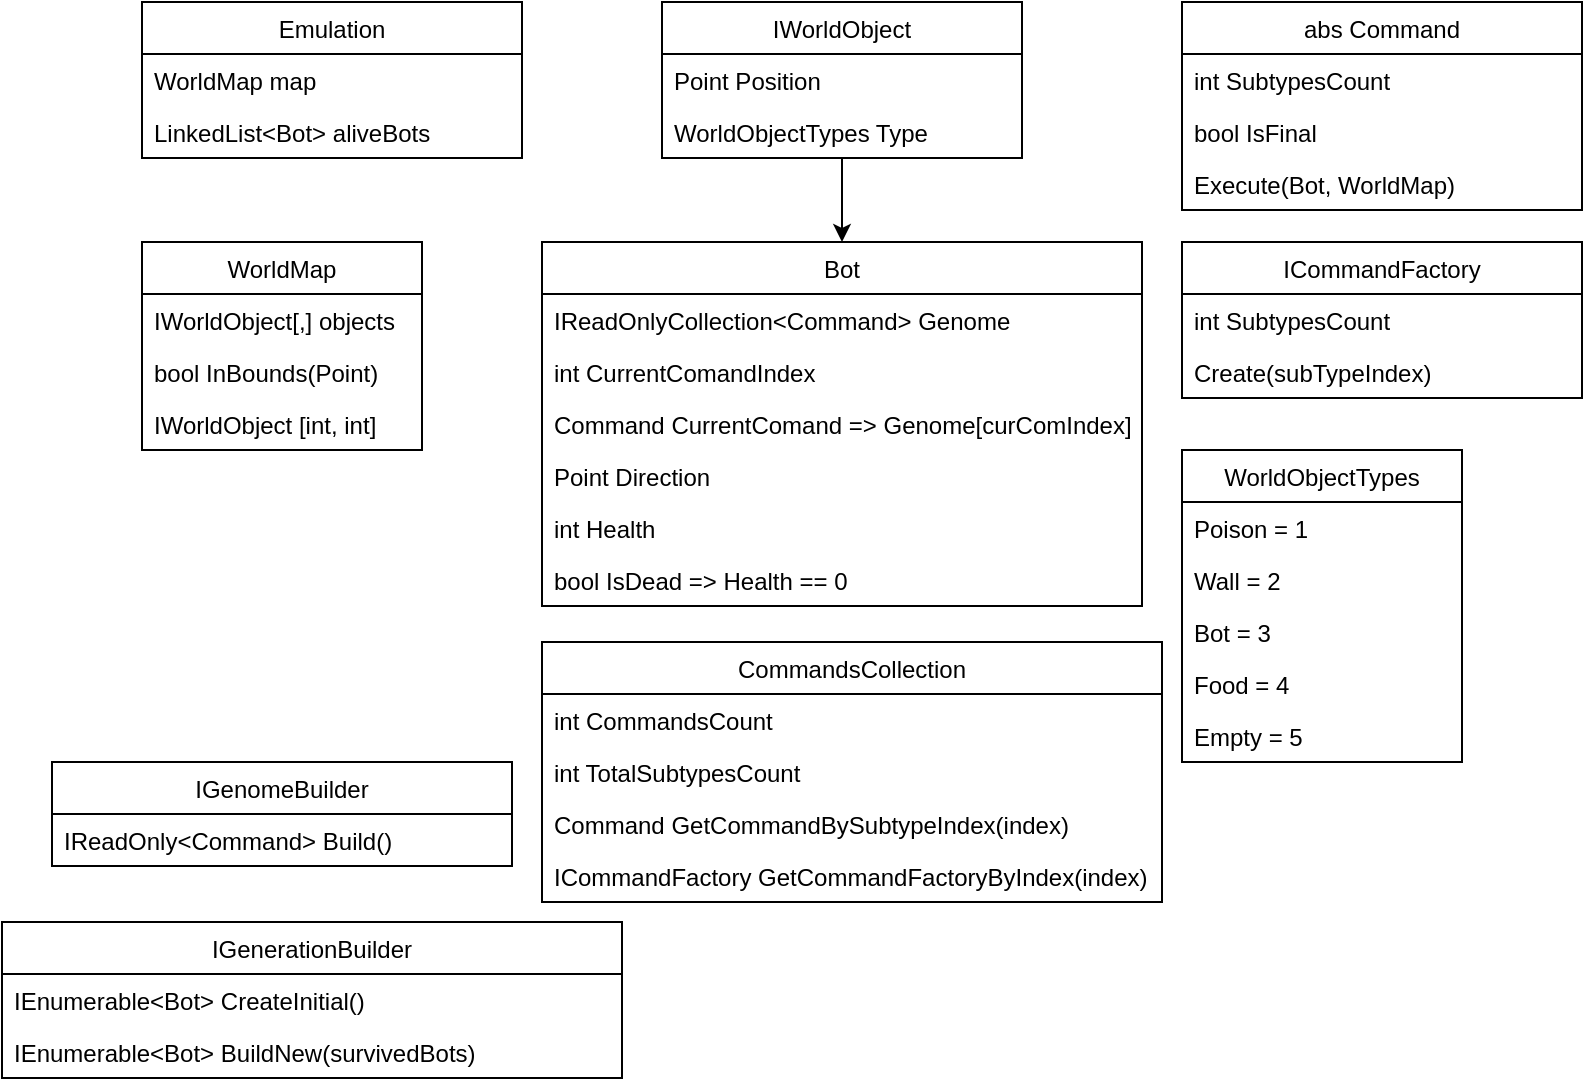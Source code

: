 <mxfile version="13.5.1" type="device"><diagram id="Khcbyfan9JoKswTuRXxw" name="Emulation"><mxGraphModel dx="764" dy="359" grid="1" gridSize="10" guides="1" tooltips="1" connect="1" arrows="1" fold="1" page="1" pageScale="1" pageWidth="827" pageHeight="1169" math="0" shadow="0"><root><mxCell id="0"/><mxCell id="1" parent="0"/><mxCell id="8cavNWb1Z9E1jgTCV3Lk-1" value="Emulation" style="swimlane;fontStyle=0;childLayout=stackLayout;horizontal=1;startSize=26;fillColor=none;horizontalStack=0;resizeParent=1;resizeParentMax=0;resizeLast=0;collapsible=1;marginBottom=0;" parent="1" vertex="1"><mxGeometry x="80" y="40" width="190" height="78" as="geometry"/></mxCell><mxCell id="8cavNWb1Z9E1jgTCV3Lk-2" value="WorldMap map" style="text;strokeColor=none;fillColor=none;align=left;verticalAlign=top;spacingLeft=4;spacingRight=4;overflow=hidden;rotatable=0;points=[[0,0.5],[1,0.5]];portConstraint=eastwest;" parent="8cavNWb1Z9E1jgTCV3Lk-1" vertex="1"><mxGeometry y="26" width="190" height="26" as="geometry"/></mxCell><mxCell id="8cavNWb1Z9E1jgTCV3Lk-4" value="LinkedList&lt;Bot&gt; aliveBots" style="text;strokeColor=none;fillColor=none;align=left;verticalAlign=top;spacingLeft=4;spacingRight=4;overflow=hidden;rotatable=0;points=[[0,0.5],[1,0.5]];portConstraint=eastwest;" parent="8cavNWb1Z9E1jgTCV3Lk-1" vertex="1"><mxGeometry y="52" width="190" height="26" as="geometry"/></mxCell><mxCell id="8cavNWb1Z9E1jgTCV3Lk-34" style="edgeStyle=orthogonalEdgeStyle;rounded=0;orthogonalLoop=1;jettySize=auto;html=1;entryX=0.5;entryY=0;entryDx=0;entryDy=0;" parent="1" source="8cavNWb1Z9E1jgTCV3Lk-26" target="8cavNWb1Z9E1jgTCV3Lk-5" edge="1"><mxGeometry relative="1" as="geometry"/></mxCell><mxCell id="3pf6KVUqQa_ryW4OPVbg-1" value="WorldMap" style="swimlane;fontStyle=0;childLayout=stackLayout;horizontal=1;startSize=26;fillColor=none;horizontalStack=0;resizeParent=1;resizeParentMax=0;resizeLast=0;collapsible=1;marginBottom=0;" vertex="1" parent="1"><mxGeometry x="80" y="160" width="140" height="104" as="geometry"/></mxCell><mxCell id="3pf6KVUqQa_ryW4OPVbg-2" value="IWorldObject[,] objects" style="text;strokeColor=none;fillColor=none;align=left;verticalAlign=top;spacingLeft=4;spacingRight=4;overflow=hidden;rotatable=0;points=[[0,0.5],[1,0.5]];portConstraint=eastwest;" vertex="1" parent="3pf6KVUqQa_ryW4OPVbg-1"><mxGeometry y="26" width="140" height="26" as="geometry"/></mxCell><mxCell id="3pf6KVUqQa_ryW4OPVbg-4" value="bool InBounds(Point)" style="text;strokeColor=none;fillColor=none;align=left;verticalAlign=top;spacingLeft=4;spacingRight=4;overflow=hidden;rotatable=0;points=[[0,0.5],[1,0.5]];portConstraint=eastwest;" vertex="1" parent="3pf6KVUqQa_ryW4OPVbg-1"><mxGeometry y="52" width="140" height="26" as="geometry"/></mxCell><mxCell id="3pf6KVUqQa_ryW4OPVbg-24" value="IWorldObject [int, int]" style="text;strokeColor=none;fillColor=none;align=left;verticalAlign=top;spacingLeft=4;spacingRight=4;overflow=hidden;rotatable=0;points=[[0,0.5],[1,0.5]];portConstraint=eastwest;" vertex="1" parent="3pf6KVUqQa_ryW4OPVbg-1"><mxGeometry y="78" width="140" height="26" as="geometry"/></mxCell><mxCell id="8cavNWb1Z9E1jgTCV3Lk-26" value="IWorldObject" style="swimlane;fontStyle=0;childLayout=stackLayout;horizontal=1;startSize=26;fillColor=none;horizontalStack=0;resizeParent=1;resizeParentMax=0;resizeLast=0;collapsible=1;marginBottom=0;" parent="1" vertex="1"><mxGeometry x="340" y="40" width="180" height="78" as="geometry"/></mxCell><mxCell id="8cavNWb1Z9E1jgTCV3Lk-27" value="Point Position" style="text;strokeColor=none;fillColor=none;align=left;verticalAlign=top;spacingLeft=4;spacingRight=4;overflow=hidden;rotatable=0;points=[[0,0.5],[1,0.5]];portConstraint=eastwest;" parent="8cavNWb1Z9E1jgTCV3Lk-26" vertex="1"><mxGeometry y="26" width="180" height="26" as="geometry"/></mxCell><mxCell id="8cavNWb1Z9E1jgTCV3Lk-35" value="WorldObjectTypes Type" style="text;strokeColor=none;fillColor=none;align=left;verticalAlign=top;spacingLeft=4;spacingRight=4;overflow=hidden;rotatable=0;points=[[0,0.5],[1,0.5]];portConstraint=eastwest;" parent="8cavNWb1Z9E1jgTCV3Lk-26" vertex="1"><mxGeometry y="52" width="180" height="26" as="geometry"/></mxCell><mxCell id="8cavNWb1Z9E1jgTCV3Lk-17" value="abs Command" style="swimlane;fontStyle=0;childLayout=stackLayout;horizontal=1;startSize=26;fillColor=none;horizontalStack=0;resizeParent=1;resizeParentMax=0;resizeLast=0;collapsible=1;marginBottom=0;" parent="1" vertex="1"><mxGeometry x="600" y="40" width="200" height="104" as="geometry"/></mxCell><mxCell id="8cavNWb1Z9E1jgTCV3Lk-18" value="int SubtypesCount" style="text;strokeColor=none;fillColor=none;align=left;verticalAlign=top;spacingLeft=4;spacingRight=4;overflow=hidden;rotatable=0;points=[[0,0.5],[1,0.5]];portConstraint=eastwest;" parent="8cavNWb1Z9E1jgTCV3Lk-17" vertex="1"><mxGeometry y="26" width="200" height="26" as="geometry"/></mxCell><mxCell id="8cavNWb1Z9E1jgTCV3Lk-19" value="bool IsFinal" style="text;strokeColor=none;fillColor=none;align=left;verticalAlign=top;spacingLeft=4;spacingRight=4;overflow=hidden;rotatable=0;points=[[0,0.5],[1,0.5]];portConstraint=eastwest;" parent="8cavNWb1Z9E1jgTCV3Lk-17" vertex="1"><mxGeometry y="52" width="200" height="26" as="geometry"/></mxCell><mxCell id="8cavNWb1Z9E1jgTCV3Lk-36" value="Execute(Bot, WorldMap)" style="text;strokeColor=none;fillColor=none;align=left;verticalAlign=top;spacingLeft=4;spacingRight=4;overflow=hidden;rotatable=0;points=[[0,0.5],[1,0.5]];portConstraint=eastwest;" parent="8cavNWb1Z9E1jgTCV3Lk-17" vertex="1"><mxGeometry y="78" width="200" height="26" as="geometry"/></mxCell><mxCell id="8cavNWb1Z9E1jgTCV3Lk-5" value="Bot" style="swimlane;fontStyle=0;childLayout=stackLayout;horizontal=1;startSize=26;fillColor=none;horizontalStack=0;resizeParent=1;resizeParentMax=0;resizeLast=0;collapsible=1;marginBottom=0;" parent="1" vertex="1"><mxGeometry x="280" y="160" width="300" height="182" as="geometry"/></mxCell><mxCell id="8cavNWb1Z9E1jgTCV3Lk-7" value="IReadOnlyCollection&lt;Command&gt; Genome" style="text;strokeColor=none;fillColor=none;align=left;verticalAlign=top;spacingLeft=4;spacingRight=4;overflow=hidden;rotatable=0;points=[[0,0.5],[1,0.5]];portConstraint=eastwest;" parent="8cavNWb1Z9E1jgTCV3Lk-5" vertex="1"><mxGeometry y="26" width="300" height="26" as="geometry"/></mxCell><mxCell id="8cavNWb1Z9E1jgTCV3Lk-8" value="int CurrentComandIndex" style="text;strokeColor=none;fillColor=none;align=left;verticalAlign=top;spacingLeft=4;spacingRight=4;overflow=hidden;rotatable=0;points=[[0,0.5],[1,0.5]];portConstraint=eastwest;" parent="8cavNWb1Z9E1jgTCV3Lk-5" vertex="1"><mxGeometry y="52" width="300" height="26" as="geometry"/></mxCell><mxCell id="8cavNWb1Z9E1jgTCV3Lk-23" value="Command CurrentComand =&gt; Genome[curComIndex]" style="text;strokeColor=none;fillColor=none;align=left;verticalAlign=top;spacingLeft=4;spacingRight=4;overflow=hidden;rotatable=0;points=[[0,0.5],[1,0.5]];portConstraint=eastwest;" parent="8cavNWb1Z9E1jgTCV3Lk-5" vertex="1"><mxGeometry y="78" width="300" height="26" as="geometry"/></mxCell><mxCell id="8cavNWb1Z9E1jgTCV3Lk-24" value="Point Direction" style="text;strokeColor=none;fillColor=none;align=left;verticalAlign=top;spacingLeft=4;spacingRight=4;overflow=hidden;rotatable=0;points=[[0,0.5],[1,0.5]];portConstraint=eastwest;" parent="8cavNWb1Z9E1jgTCV3Lk-5" vertex="1"><mxGeometry y="104" width="300" height="26" as="geometry"/></mxCell><mxCell id="8cavNWb1Z9E1jgTCV3Lk-25" value="int Health" style="text;strokeColor=none;fillColor=none;align=left;verticalAlign=top;spacingLeft=4;spacingRight=4;overflow=hidden;rotatable=0;points=[[0,0.5],[1,0.5]];portConstraint=eastwest;" parent="8cavNWb1Z9E1jgTCV3Lk-5" vertex="1"><mxGeometry y="130" width="300" height="26" as="geometry"/></mxCell><mxCell id="8cavNWb1Z9E1jgTCV3Lk-37" value="bool IsDead =&gt; Health == 0" style="text;strokeColor=none;fillColor=none;align=left;verticalAlign=top;spacingLeft=4;spacingRight=4;overflow=hidden;rotatable=0;points=[[0,0.5],[1,0.5]];portConstraint=eastwest;" parent="8cavNWb1Z9E1jgTCV3Lk-5" vertex="1"><mxGeometry y="156" width="300" height="26" as="geometry"/></mxCell><mxCell id="3pf6KVUqQa_ryW4OPVbg-19" value="ICommandFactory" style="swimlane;fontStyle=0;childLayout=stackLayout;horizontal=1;startSize=26;fillColor=none;horizontalStack=0;resizeParent=1;resizeParentMax=0;resizeLast=0;collapsible=1;marginBottom=0;" vertex="1" parent="1"><mxGeometry x="600" y="160" width="200" height="78" as="geometry"/></mxCell><mxCell id="3pf6KVUqQa_ryW4OPVbg-20" value="int SubtypesCount" style="text;strokeColor=none;fillColor=none;align=left;verticalAlign=top;spacingLeft=4;spacingRight=4;overflow=hidden;rotatable=0;points=[[0,0.5],[1,0.5]];portConstraint=eastwest;" vertex="1" parent="3pf6KVUqQa_ryW4OPVbg-19"><mxGeometry y="26" width="200" height="26" as="geometry"/></mxCell><mxCell id="3pf6KVUqQa_ryW4OPVbg-21" value="Create(subTypeIndex)" style="text;strokeColor=none;fillColor=none;align=left;verticalAlign=top;spacingLeft=4;spacingRight=4;overflow=hidden;rotatable=0;points=[[0,0.5],[1,0.5]];portConstraint=eastwest;" vertex="1" parent="3pf6KVUqQa_ryW4OPVbg-19"><mxGeometry y="52" width="200" height="26" as="geometry"/></mxCell><mxCell id="3pf6KVUqQa_ryW4OPVbg-12" value="CommandsCollection" style="swimlane;fontStyle=0;childLayout=stackLayout;horizontal=1;startSize=26;fillColor=none;horizontalStack=0;resizeParent=1;resizeParentMax=0;resizeLast=0;collapsible=1;marginBottom=0;" vertex="1" parent="1"><mxGeometry x="280" y="360" width="310" height="130" as="geometry"/></mxCell><mxCell id="3pf6KVUqQa_ryW4OPVbg-16" value="int CommandsCount" style="text;strokeColor=none;fillColor=none;align=left;verticalAlign=top;spacingLeft=4;spacingRight=4;overflow=hidden;rotatable=0;points=[[0,0.5],[1,0.5]];portConstraint=eastwest;" vertex="1" parent="3pf6KVUqQa_ryW4OPVbg-12"><mxGeometry y="26" width="310" height="26" as="geometry"/></mxCell><mxCell id="3pf6KVUqQa_ryW4OPVbg-17" value="int TotalSubtypesCount" style="text;strokeColor=none;fillColor=none;align=left;verticalAlign=top;spacingLeft=4;spacingRight=4;overflow=hidden;rotatable=0;points=[[0,0.5],[1,0.5]];portConstraint=eastwest;" vertex="1" parent="3pf6KVUqQa_ryW4OPVbg-12"><mxGeometry y="52" width="310" height="26" as="geometry"/></mxCell><mxCell id="3pf6KVUqQa_ryW4OPVbg-18" value="Command GetCommandBySubtypeIndex(index)" style="text;strokeColor=none;fillColor=none;align=left;verticalAlign=top;spacingLeft=4;spacingRight=4;overflow=hidden;rotatable=0;points=[[0,0.5],[1,0.5]];portConstraint=eastwest;" vertex="1" parent="3pf6KVUqQa_ryW4OPVbg-12"><mxGeometry y="78" width="310" height="26" as="geometry"/></mxCell><mxCell id="3pf6KVUqQa_ryW4OPVbg-23" value="ICommandFactory GetCommandFactoryByIndex(index)" style="text;strokeColor=none;fillColor=none;align=left;verticalAlign=top;spacingLeft=4;spacingRight=4;overflow=hidden;rotatable=0;points=[[0,0.5],[1,0.5]];portConstraint=eastwest;" vertex="1" parent="3pf6KVUqQa_ryW4OPVbg-12"><mxGeometry y="104" width="310" height="26" as="geometry"/></mxCell><mxCell id="8cavNWb1Z9E1jgTCV3Lk-41" value="WorldObjectTypes" style="swimlane;fontStyle=0;childLayout=stackLayout;horizontal=1;startSize=26;fillColor=none;horizontalStack=0;resizeParent=1;resizeParentMax=0;resizeLast=0;collapsible=1;marginBottom=0;" parent="1" vertex="1"><mxGeometry x="600" y="264" width="140" height="156" as="geometry"/></mxCell><mxCell id="8cavNWb1Z9E1jgTCV3Lk-42" value="Poison = 1" style="text;strokeColor=none;fillColor=none;align=left;verticalAlign=top;spacingLeft=4;spacingRight=4;overflow=hidden;rotatable=0;points=[[0,0.5],[1,0.5]];portConstraint=eastwest;" parent="8cavNWb1Z9E1jgTCV3Lk-41" vertex="1"><mxGeometry y="26" width="140" height="26" as="geometry"/></mxCell><mxCell id="8cavNWb1Z9E1jgTCV3Lk-43" value="Wall = 2" style="text;strokeColor=none;fillColor=none;align=left;verticalAlign=top;spacingLeft=4;spacingRight=4;overflow=hidden;rotatable=0;points=[[0,0.5],[1,0.5]];portConstraint=eastwest;" parent="8cavNWb1Z9E1jgTCV3Lk-41" vertex="1"><mxGeometry y="52" width="140" height="26" as="geometry"/></mxCell><mxCell id="8cavNWb1Z9E1jgTCV3Lk-44" value="Bot = 3" style="text;strokeColor=none;fillColor=none;align=left;verticalAlign=top;spacingLeft=4;spacingRight=4;overflow=hidden;rotatable=0;points=[[0,0.5],[1,0.5]];portConstraint=eastwest;" parent="8cavNWb1Z9E1jgTCV3Lk-41" vertex="1"><mxGeometry y="78" width="140" height="26" as="geometry"/></mxCell><mxCell id="8cavNWb1Z9E1jgTCV3Lk-45" value="Food = 4" style="text;strokeColor=none;fillColor=none;align=left;verticalAlign=top;spacingLeft=4;spacingRight=4;overflow=hidden;rotatable=0;points=[[0,0.5],[1,0.5]];portConstraint=eastwest;" parent="8cavNWb1Z9E1jgTCV3Lk-41" vertex="1"><mxGeometry y="104" width="140" height="26" as="geometry"/></mxCell><mxCell id="8cavNWb1Z9E1jgTCV3Lk-46" value="Empty = 5" style="text;strokeColor=none;fillColor=none;align=left;verticalAlign=top;spacingLeft=4;spacingRight=4;overflow=hidden;rotatable=0;points=[[0,0.5],[1,0.5]];portConstraint=eastwest;" parent="8cavNWb1Z9E1jgTCV3Lk-41" vertex="1"><mxGeometry y="130" width="140" height="26" as="geometry"/></mxCell><mxCell id="3pf6KVUqQa_ryW4OPVbg-30" value="IGenerationBuilder" style="swimlane;fontStyle=0;childLayout=stackLayout;horizontal=1;startSize=26;fillColor=none;horizontalStack=0;resizeParent=1;resizeParentMax=0;resizeLast=0;collapsible=1;marginBottom=0;" vertex="1" parent="1"><mxGeometry x="10" y="500" width="310" height="78" as="geometry"/></mxCell><mxCell id="3pf6KVUqQa_ryW4OPVbg-32" value="IEnumerable&lt;Bot&gt; CreateInitial()" style="text;strokeColor=none;fillColor=none;align=left;verticalAlign=top;spacingLeft=4;spacingRight=4;overflow=hidden;rotatable=0;points=[[0,0.5],[1,0.5]];portConstraint=eastwest;" vertex="1" parent="3pf6KVUqQa_ryW4OPVbg-30"><mxGeometry y="26" width="310" height="26" as="geometry"/></mxCell><mxCell id="3pf6KVUqQa_ryW4OPVbg-34" value="IEnumerable&lt;Bot&gt; BuildNew(survivedBots)" style="text;strokeColor=none;fillColor=none;align=left;verticalAlign=top;spacingLeft=4;spacingRight=4;overflow=hidden;rotatable=0;points=[[0,0.5],[1,0.5]];portConstraint=eastwest;" vertex="1" parent="3pf6KVUqQa_ryW4OPVbg-30"><mxGeometry y="52" width="310" height="26" as="geometry"/></mxCell><mxCell id="3pf6KVUqQa_ryW4OPVbg-35" value="IGenomeBuilder" style="swimlane;fontStyle=0;childLayout=stackLayout;horizontal=1;startSize=26;fillColor=none;horizontalStack=0;resizeParent=1;resizeParentMax=0;resizeLast=0;collapsible=1;marginBottom=0;" vertex="1" parent="1"><mxGeometry x="35" y="420" width="230" height="52" as="geometry"/></mxCell><mxCell id="3pf6KVUqQa_ryW4OPVbg-37" value="IReadOnly&lt;Command&gt; Build()" style="text;strokeColor=none;fillColor=none;align=left;verticalAlign=top;spacingLeft=4;spacingRight=4;overflow=hidden;rotatable=0;points=[[0,0.5],[1,0.5]];portConstraint=eastwest;" vertex="1" parent="3pf6KVUqQa_ryW4OPVbg-35"><mxGeometry y="26" width="230" height="26" as="geometry"/></mxCell></root></mxGraphModel></diagram></mxfile>